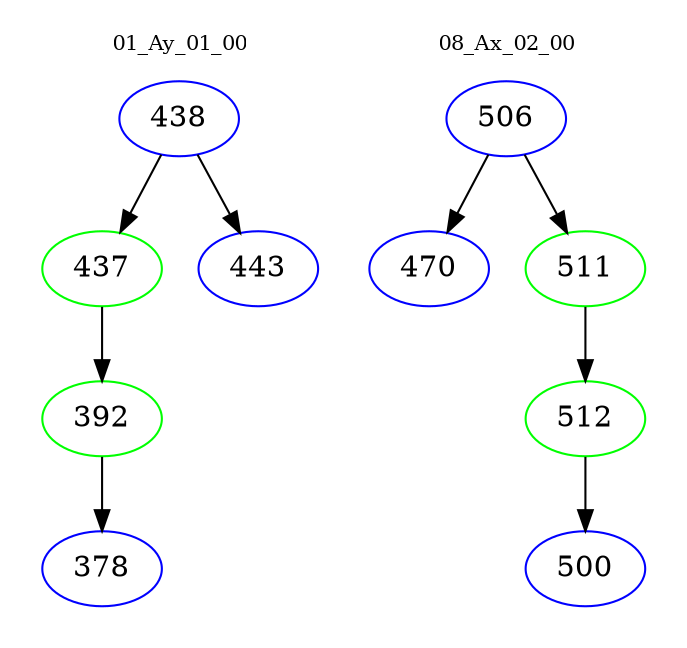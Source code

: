 digraph{
subgraph cluster_0 {
color = white
label = "01_Ay_01_00";
fontsize=10;
T0_438 [label="438", color="blue"]
T0_438 -> T0_437 [color="black"]
T0_437 [label="437", color="green"]
T0_437 -> T0_392 [color="black"]
T0_392 [label="392", color="green"]
T0_392 -> T0_378 [color="black"]
T0_378 [label="378", color="blue"]
T0_438 -> T0_443 [color="black"]
T0_443 [label="443", color="blue"]
}
subgraph cluster_1 {
color = white
label = "08_Ax_02_00";
fontsize=10;
T1_506 [label="506", color="blue"]
T1_506 -> T1_470 [color="black"]
T1_470 [label="470", color="blue"]
T1_506 -> T1_511 [color="black"]
T1_511 [label="511", color="green"]
T1_511 -> T1_512 [color="black"]
T1_512 [label="512", color="green"]
T1_512 -> T1_500 [color="black"]
T1_500 [label="500", color="blue"]
}
}
